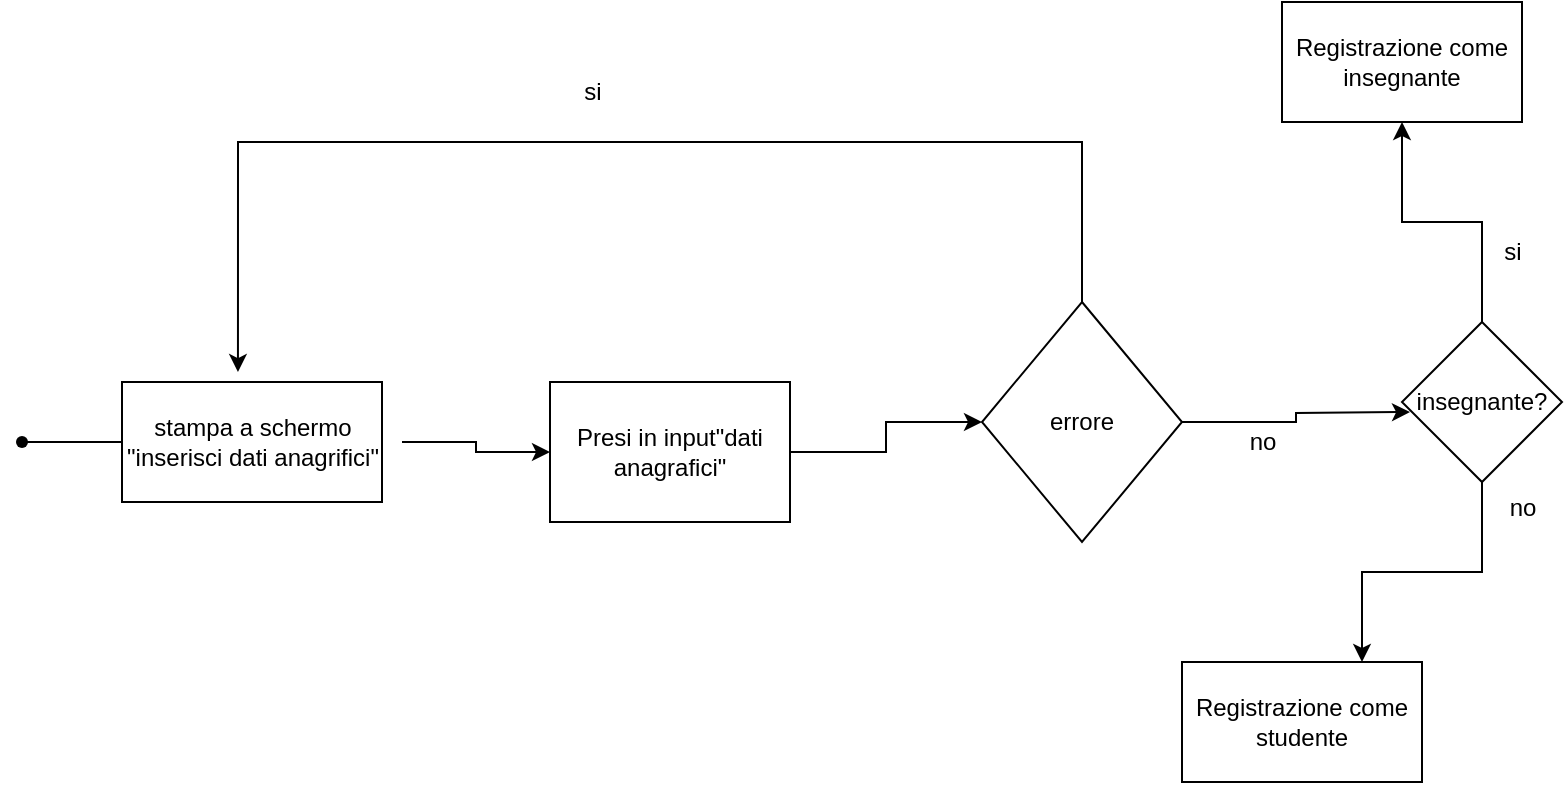 <mxfile version="21.2.6" type="google">
  <diagram name="Pagina-1" id="dOlIz92dstisK2xR_fbI">
    <mxGraphModel grid="1" page="1" gridSize="10" guides="1" tooltips="1" connect="1" arrows="1" fold="1" pageScale="1" pageWidth="827" pageHeight="1169" math="0" shadow="0">
      <root>
        <mxCell id="0" />
        <mxCell id="1" parent="0" />
        <mxCell id="5pxPT2uvrY_Y2_SfrgNt-2" style="edgeStyle=orthogonalEdgeStyle;rounded=0;orthogonalLoop=1;jettySize=auto;html=1;" edge="1" parent="1" source="5pxPT2uvrY_Y2_SfrgNt-1">
          <mxGeometry relative="1" as="geometry">
            <mxPoint x="150" y="240" as="targetPoint" />
          </mxGeometry>
        </mxCell>
        <mxCell id="5pxPT2uvrY_Y2_SfrgNt-1" value="" style="shape=waypoint;sketch=0;fillStyle=solid;size=6;pointerEvents=1;points=[];fillColor=none;resizable=0;rotatable=0;perimeter=centerPerimeter;snapToPoint=1;" vertex="1" parent="1">
          <mxGeometry x="20" y="230" width="20" height="20" as="geometry" />
        </mxCell>
        <mxCell id="5pxPT2uvrY_Y2_SfrgNt-4" value="" style="rounded=0;whiteSpace=wrap;html=1;" vertex="1" parent="1">
          <mxGeometry x="80" y="210" width="130" height="60" as="geometry" />
        </mxCell>
        <mxCell id="r9xJ9RGRWZH5357-9bB4-6" style="edgeStyle=orthogonalEdgeStyle;rounded=0;orthogonalLoop=1;jettySize=auto;html=1;entryX=0;entryY=0.5;entryDx=0;entryDy=0;" edge="1" parent="1" source="5pxPT2uvrY_Y2_SfrgNt-5" target="r9xJ9RGRWZH5357-9bB4-4">
          <mxGeometry relative="1" as="geometry" />
        </mxCell>
        <mxCell id="5pxPT2uvrY_Y2_SfrgNt-5" value="stampa a schermo&lt;br&gt;&quot;inserisci dati anagrifici&quot;" style="text;html=1;align=center;verticalAlign=middle;resizable=0;points=[];autosize=1;strokeColor=none;fillColor=none;" vertex="1" parent="1">
          <mxGeometry x="70" y="220" width="150" height="40" as="geometry" />
        </mxCell>
        <mxCell id="5pxPT2uvrY_Y2_SfrgNt-10" style="edgeStyle=orthogonalEdgeStyle;rounded=0;orthogonalLoop=1;jettySize=auto;html=1;entryX=-0.05;entryY=0.5;entryDx=0;entryDy=0;entryPerimeter=0;" edge="1" parent="1" source="5pxPT2uvrY_Y2_SfrgNt-8">
          <mxGeometry relative="1" as="geometry">
            <mxPoint x="724" y="225" as="targetPoint" />
          </mxGeometry>
        </mxCell>
        <mxCell id="5pxPT2uvrY_Y2_SfrgNt-11" style="edgeStyle=orthogonalEdgeStyle;rounded=0;orthogonalLoop=1;jettySize=auto;html=1;entryX=0.446;entryY=-0.083;entryDx=0;entryDy=0;entryPerimeter=0;" edge="1" parent="1" source="5pxPT2uvrY_Y2_SfrgNt-8" target="5pxPT2uvrY_Y2_SfrgNt-4">
          <mxGeometry relative="1" as="geometry">
            <mxPoint x="220" y="90" as="targetPoint" />
            <Array as="points">
              <mxPoint x="410" y="90" />
              <mxPoint x="208" y="90" />
            </Array>
          </mxGeometry>
        </mxCell>
        <mxCell id="5pxPT2uvrY_Y2_SfrgNt-8" value="errore" style="rhombus;whiteSpace=wrap;html=1;" vertex="1" parent="1">
          <mxGeometry x="510" y="170" width="100" height="120" as="geometry" />
        </mxCell>
        <mxCell id="5pxPT2uvrY_Y2_SfrgNt-15" value="si" style="text;html=1;align=center;verticalAlign=middle;resizable=0;points=[];autosize=1;strokeColor=none;fillColor=none;" vertex="1" parent="1">
          <mxGeometry x="300" y="50" width="30" height="30" as="geometry" />
        </mxCell>
        <mxCell id="5pxPT2uvrY_Y2_SfrgNt-16" value="no" style="text;html=1;align=center;verticalAlign=middle;resizable=0;points=[];autosize=1;strokeColor=none;fillColor=none;" vertex="1" parent="1">
          <mxGeometry x="630" y="225" width="40" height="30" as="geometry" />
        </mxCell>
        <mxCell id="r9xJ9RGRWZH5357-9bB4-7" style="edgeStyle=orthogonalEdgeStyle;rounded=0;orthogonalLoop=1;jettySize=auto;html=1;" edge="1" parent="1" source="r9xJ9RGRWZH5357-9bB4-4" target="5pxPT2uvrY_Y2_SfrgNt-8">
          <mxGeometry relative="1" as="geometry" />
        </mxCell>
        <mxCell id="r9xJ9RGRWZH5357-9bB4-4" value="&lt;font style=&quot;vertical-align: inherit;&quot;&gt;&lt;font style=&quot;vertical-align: inherit;&quot;&gt;Presi in input&quot;dati anagrafici&quot;&lt;/font&gt;&lt;/font&gt;" style="rounded=0;whiteSpace=wrap;html=1;" vertex="1" parent="1">
          <mxGeometry x="294" y="210" width="120" height="70" as="geometry" />
        </mxCell>
        <mxCell id="r9xJ9RGRWZH5357-9bB4-9" style="edgeStyle=orthogonalEdgeStyle;rounded=0;orthogonalLoop=1;jettySize=auto;html=1;entryX=0.5;entryY=1;entryDx=0;entryDy=0;" edge="1" parent="1" source="r9xJ9RGRWZH5357-9bB4-8" target="r9xJ9RGRWZH5357-9bB4-10">
          <mxGeometry relative="1" as="geometry">
            <mxPoint x="910" y="220" as="targetPoint" />
          </mxGeometry>
        </mxCell>
        <mxCell id="r9xJ9RGRWZH5357-9bB4-11" style="edgeStyle=orthogonalEdgeStyle;rounded=0;orthogonalLoop=1;jettySize=auto;html=1;entryX=0.75;entryY=0;entryDx=0;entryDy=0;" edge="1" parent="1" source="r9xJ9RGRWZH5357-9bB4-8" target="r9xJ9RGRWZH5357-9bB4-12">
          <mxGeometry relative="1" as="geometry">
            <mxPoint x="770" y="380" as="targetPoint" />
          </mxGeometry>
        </mxCell>
        <mxCell id="r9xJ9RGRWZH5357-9bB4-8" value="&lt;font style=&quot;vertical-align: inherit;&quot;&gt;&lt;font style=&quot;vertical-align: inherit;&quot;&gt;&lt;font style=&quot;vertical-align: inherit;&quot;&gt;&lt;font style=&quot;vertical-align: inherit;&quot;&gt;&lt;font style=&quot;vertical-align: inherit;&quot;&gt;&lt;font style=&quot;vertical-align: inherit;&quot;&gt;insegnante?&lt;/font&gt;&lt;/font&gt;&lt;/font&gt;&lt;/font&gt;&lt;/font&gt;&lt;/font&gt;" style="rhombus;whiteSpace=wrap;html=1;" vertex="1" parent="1">
          <mxGeometry x="720" y="180" width="80" height="80" as="geometry" />
        </mxCell>
        <mxCell id="r9xJ9RGRWZH5357-9bB4-10" value="&lt;font style=&quot;vertical-align: inherit;&quot;&gt;&lt;font style=&quot;vertical-align: inherit;&quot;&gt;Registrazione come insegnante&lt;/font&gt;&lt;/font&gt;" style="rounded=0;whiteSpace=wrap;html=1;" vertex="1" parent="1">
          <mxGeometry x="660" y="20" width="120" height="60" as="geometry" />
        </mxCell>
        <mxCell id="r9xJ9RGRWZH5357-9bB4-12" value="&lt;font style=&quot;vertical-align: inherit;&quot;&gt;&lt;font style=&quot;vertical-align: inherit;&quot;&gt;Registrazione come studente&lt;/font&gt;&lt;/font&gt;" style="rounded=0;whiteSpace=wrap;html=1;" vertex="1" parent="1">
          <mxGeometry x="610" y="350" width="120" height="60" as="geometry" />
        </mxCell>
        <mxCell id="r9xJ9RGRWZH5357-9bB4-13" value="&lt;font style=&quot;vertical-align: inherit;&quot;&gt;&lt;font style=&quot;vertical-align: inherit;&quot;&gt;si&lt;/font&gt;&lt;/font&gt;" style="text;html=1;align=center;verticalAlign=middle;resizable=0;points=[];autosize=1;strokeColor=none;fillColor=none;" vertex="1" parent="1">
          <mxGeometry x="760" y="130" width="30" height="30" as="geometry" />
        </mxCell>
        <mxCell id="r9xJ9RGRWZH5357-9bB4-14" value="&lt;font style=&quot;vertical-align: inherit;&quot;&gt;&lt;font style=&quot;vertical-align: inherit;&quot;&gt;no&lt;/font&gt;&lt;/font&gt;" style="text;html=1;align=center;verticalAlign=middle;resizable=0;points=[];autosize=1;strokeColor=none;fillColor=none;" vertex="1" parent="1">
          <mxGeometry x="760" y="258" width="40" height="30" as="geometry" />
        </mxCell>
      </root>
    </mxGraphModel>
  </diagram>
</mxfile>
